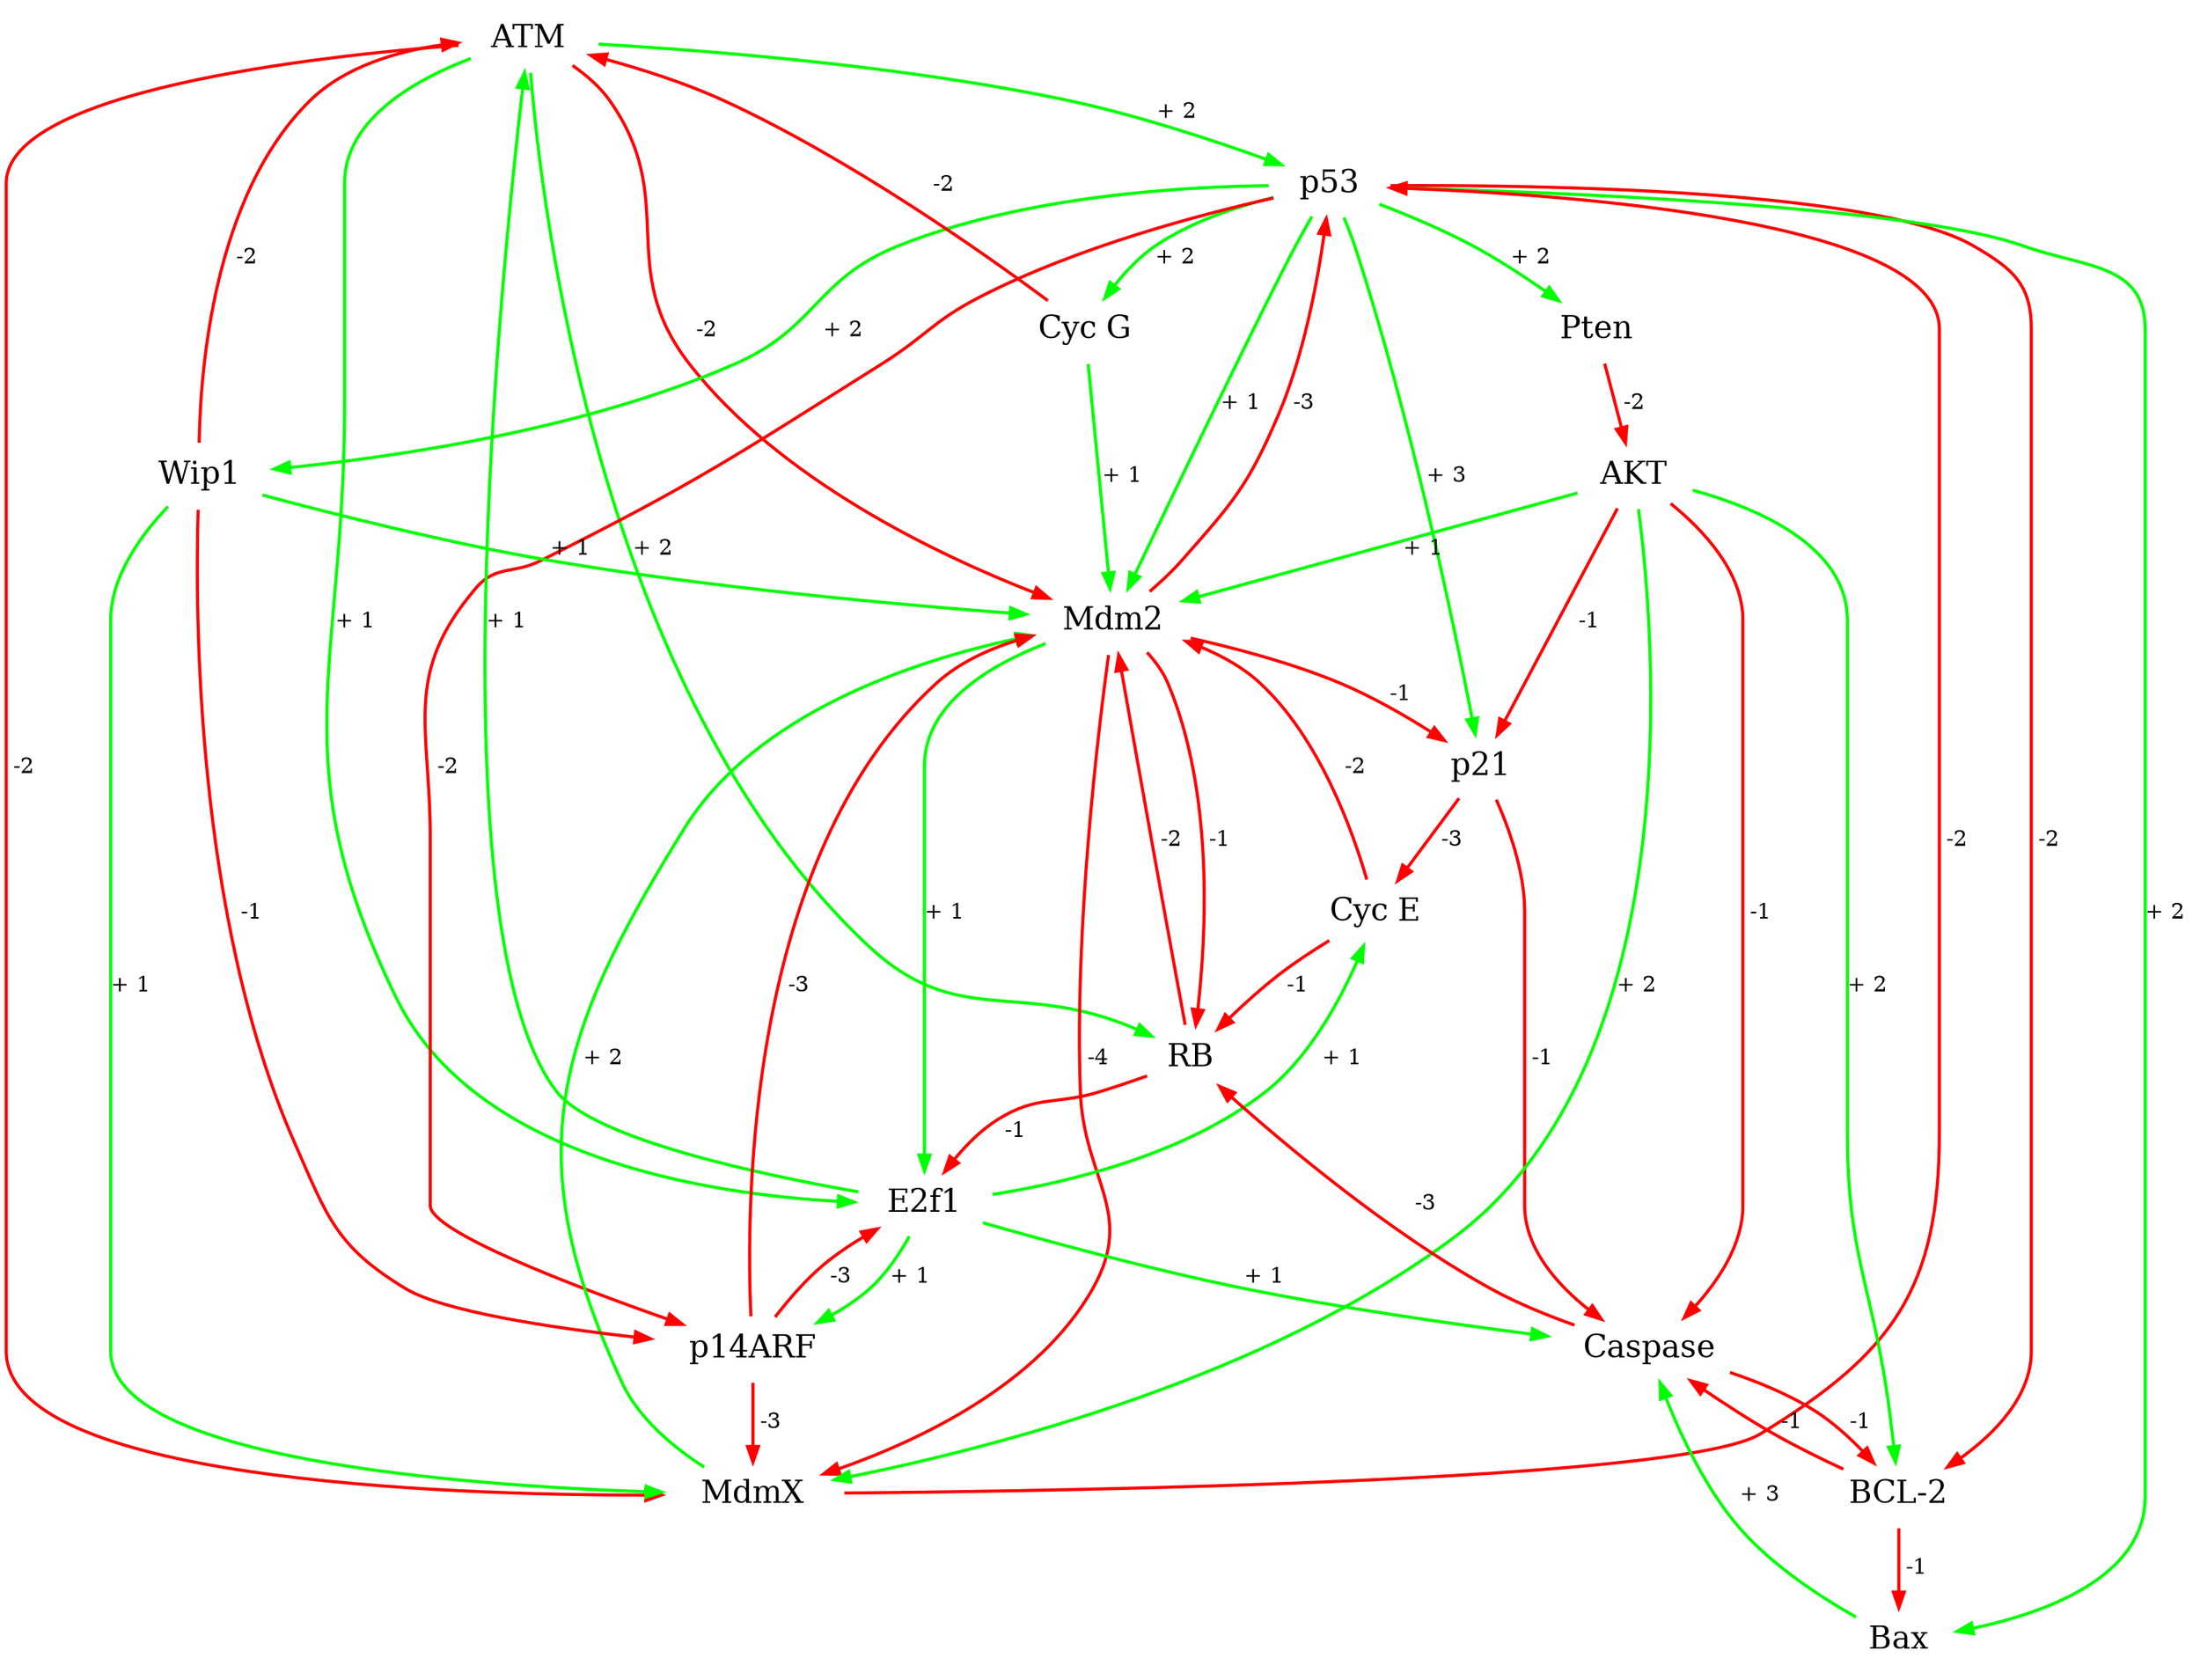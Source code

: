 digraph g {
	nodesep=0.4;
	node [shape = ellipse, color=white, style=filled, fontsize = 20 ];

	"ATM" -> "p53" [style=bold ,color=green, label="+ 2 "];
	"ATM" -> "Mdm2" [style=bold ,color=red, label=" -2 "];
	"ATM" -> "MdmX" [style=bold ,color=red, label=" -2 "];
	"ATM" -> "RB" [style=bold ,color=green, label="+ 2 "];
	"ATM" -> "E2f1" [style=bold ,color=green, label="+ 1 "];
	"p53" -> "Mdm2" [style=bold ,color=green, label="+ 1 "];
	"p53" -> "Wip1" [style=bold ,color=green, label="+ 2 "];
	"p53" -> "Cyc G" [style=bold ,color=green, label="+ 2 "];
	"p53" -> " Pten " [style=bold ,color=green, label="+ 2 "];
	"p53" -> "p21" [style=bold ,color=green, label="+ 3 "];
	"p53" -> "p14ARF" [style=bold ,color=red, label=" -2 "];
	"p53" -> "BCL-2" [style=bold ,color=red, label=" -2 "];
	"p53" -> "Bax" [style=bold ,color=green, label="+ 2 "];
	"Mdm2" -> "p53" [style=bold ,color=red, label=" -3 "];
	"Mdm2" -> "MdmX" [style=bold ,color=red, label=" -4 "];
	"Mdm2" -> "p21" [style=bold ,color=red, label=" -1 "];
	"Mdm2" -> "RB" [style=bold ,color=red, label=" -1 "];
	"Mdm2" -> "E2f1" [style=bold ,color=green, label="+ 1 "];
	"MdmX" -> "p53" [style=bold ,color=red, label=" -2 "];
	"MdmX" -> "Mdm2" [style=bold ,color=green, label="+ 2 "];
	"Wip1" -> "ATM" [style=bold ,color=red, label=" -2 "];
	"Wip1" -> "Mdm2" [style=bold ,color=green, label="+ 1 "];
	"Wip1" -> "MdmX" [style=bold ,color=green, label="+ 1 "];
	"Wip1" -> "p14ARF" [style=bold ,color=red, label=" -1 "];
	"Cyc G" -> "ATM" [style=bold ,color=red, label=" -2 "];
	"Cyc G" -> "Mdm2" [style=bold ,color=green, label="+ 1 "];
	" Pten " -> "AKT" [style=bold ,color=red, label=" -2 "];
	"p21" -> "Cyc E" [style=bold ,color=red, label=" -3 "];
	"p21" -> "Caspase" [style=bold ,color=red, label=" -1 "];
	"AKT" -> "Mdm2" [style=bold ,color=green, label="+ 1 "];
	"AKT" -> "MdmX" [style=bold ,color=green, label="+ 2 "];
	"AKT" -> "p21" [style=bold ,color=red, label=" -1 "];
	"AKT" -> "BCL-2" [style=bold ,color=green, label="+ 2 "];
	"AKT" -> "Caspase" [style=bold ,color=red, label=" -1 "];
	"Cyc E" -> "Mdm2" [style=bold ,color=red, label=" -2 "];
	"Cyc E" -> "RB" [style=bold ,color=red, label=" -1 "];
	"RB" -> "Mdm2" [style=bold ,color=red, label=" -2 "];
	"RB" -> "E2f1" [style=bold ,color=red, label=" -1 "];
	"E2f1" -> "ATM" [style=bold ,color=green, label="+ 1 "];
	"E2f1" -> "Cyc E" [style=bold ,color=green, label="+ 1 "];
	"E2f1" -> "p14ARF" [style=bold ,color=green, label="+ 1 "];
	"E2f1" -> "Caspase" [style=bold ,color=green, label="+ 1 "];
	"p14ARF" -> "Mdm2" [style=bold ,color=red, label=" -3 "];
	"p14ARF" -> "MdmX" [style=bold ,color=red, label=" -3 "];
	"p14ARF" -> "E2f1" [style=bold ,color=red, label=" -3 "];
	"BCL-2" -> "Bax" [style=bold ,color=red, label=" -1 "];
	"BCL-2" -> "Caspase" [style=bold ,color=red, label=" -1 "];
	"Bax" -> "Caspase" [style=bold ,color=green, label="+ 3 "];
	"Caspase" -> "RB" [style=bold ,color=red, label=" -3 "];
	"Caspase" -> "BCL-2" [style=bold ,color=red, label=" -1 "];
}
